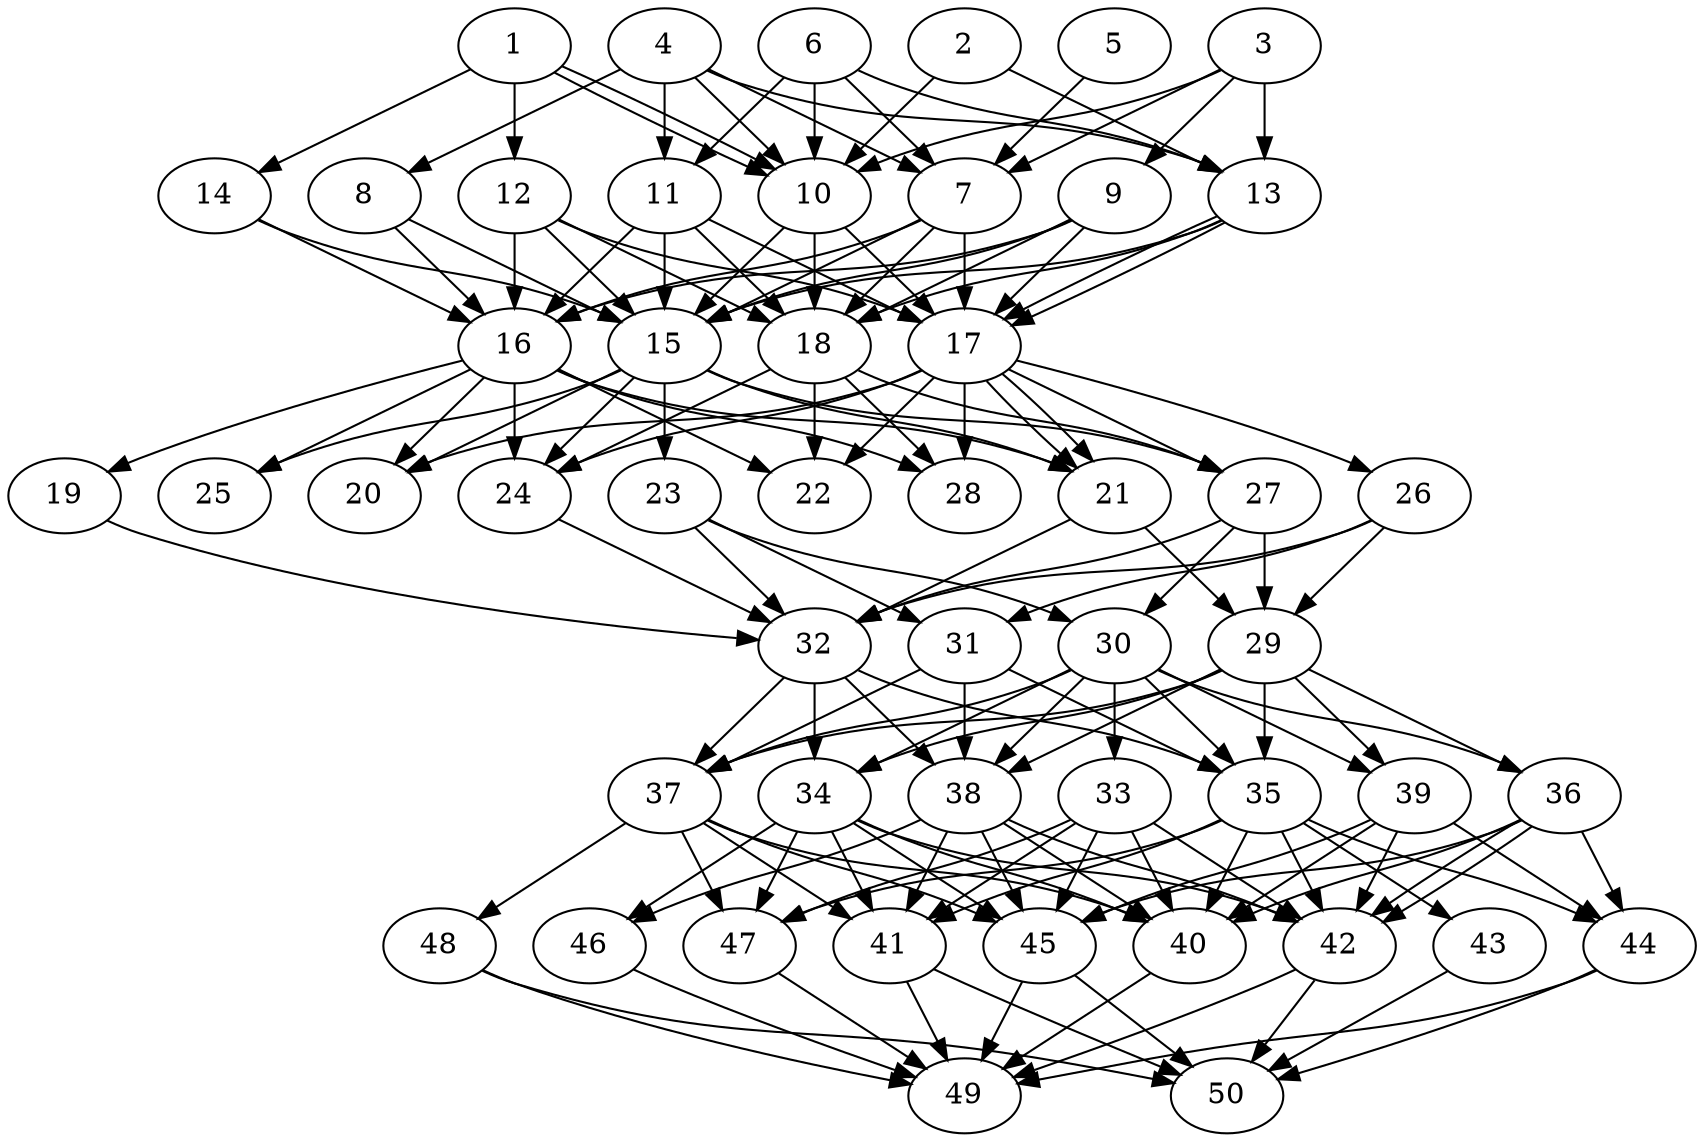 // DAG automatically generated by daggen at Thu Oct  3 14:07:58 2019
// ./daggen --dot -n 50 --ccr 0.4 --fat 0.5 --regular 0.5 --density 0.9 --mindata 5242880 --maxdata 52428800 
digraph G {
  1 [size="106964480", alpha="0.03", expect_size="42785792"] 
  1 -> 10 [size ="42785792"]
  1 -> 10 [size ="42785792"]
  1 -> 12 [size ="42785792"]
  1 -> 14 [size ="42785792"]
  2 [size="44549120", alpha="0.12", expect_size="17819648"] 
  2 -> 10 [size ="17819648"]
  2 -> 13 [size ="17819648"]
  3 [size="51765760", alpha="0.04", expect_size="20706304"] 
  3 -> 7 [size ="20706304"]
  3 -> 9 [size ="20706304"]
  3 -> 10 [size ="20706304"]
  3 -> 13 [size ="20706304"]
  4 [size="85506560", alpha="0.02", expect_size="34202624"] 
  4 -> 7 [size ="34202624"]
  4 -> 8 [size ="34202624"]
  4 -> 10 [size ="34202624"]
  4 -> 11 [size ="34202624"]
  4 -> 13 [size ="34202624"]
  5 [size="129809920", alpha="0.19", expect_size="51923968"] 
  5 -> 7 [size ="51923968"]
  6 [size="57761280", alpha="0.14", expect_size="23104512"] 
  6 -> 7 [size ="23104512"]
  6 -> 10 [size ="23104512"]
  6 -> 11 [size ="23104512"]
  6 -> 13 [size ="23104512"]
  7 [size="64148480", alpha="0.12", expect_size="25659392"] 
  7 -> 15 [size ="25659392"]
  7 -> 16 [size ="25659392"]
  7 -> 17 [size ="25659392"]
  7 -> 18 [size ="25659392"]
  8 [size="27376640", alpha="0.19", expect_size="10950656"] 
  8 -> 15 [size ="10950656"]
  8 -> 16 [size ="10950656"]
  9 [size="112652800", alpha="0.19", expect_size="45061120"] 
  9 -> 15 [size ="45061120"]
  9 -> 16 [size ="45061120"]
  9 -> 17 [size ="45061120"]
  9 -> 18 [size ="45061120"]
  10 [size="123827200", alpha="0.16", expect_size="49530880"] 
  10 -> 15 [size ="49530880"]
  10 -> 17 [size ="49530880"]
  10 -> 18 [size ="49530880"]
  11 [size="35002880", alpha="0.10", expect_size="14001152"] 
  11 -> 15 [size ="14001152"]
  11 -> 16 [size ="14001152"]
  11 -> 17 [size ="14001152"]
  11 -> 18 [size ="14001152"]
  12 [size="52838400", alpha="0.08", expect_size="21135360"] 
  12 -> 15 [size ="21135360"]
  12 -> 16 [size ="21135360"]
  12 -> 17 [size ="21135360"]
  12 -> 18 [size ="21135360"]
  13 [size="124984320", alpha="0.06", expect_size="49993728"] 
  13 -> 15 [size ="49993728"]
  13 -> 17 [size ="49993728"]
  13 -> 17 [size ="49993728"]
  13 -> 18 [size ="49993728"]
  14 [size="32486400", alpha="0.03", expect_size="12994560"] 
  14 -> 15 [size ="12994560"]
  14 -> 16 [size ="12994560"]
  15 [size="46305280", alpha="0.03", expect_size="18522112"] 
  15 -> 20 [size ="18522112"]
  15 -> 21 [size ="18522112"]
  15 -> 23 [size ="18522112"]
  15 -> 24 [size ="18522112"]
  15 -> 25 [size ="18522112"]
  15 -> 27 [size ="18522112"]
  16 [size="42408960", alpha="0.18", expect_size="16963584"] 
  16 -> 19 [size ="16963584"]
  16 -> 20 [size ="16963584"]
  16 -> 21 [size ="16963584"]
  16 -> 22 [size ="16963584"]
  16 -> 24 [size ="16963584"]
  16 -> 25 [size ="16963584"]
  16 -> 28 [size ="16963584"]
  17 [size="122749440", alpha="0.08", expect_size="49099776"] 
  17 -> 20 [size ="49099776"]
  17 -> 21 [size ="49099776"]
  17 -> 21 [size ="49099776"]
  17 -> 22 [size ="49099776"]
  17 -> 24 [size ="49099776"]
  17 -> 26 [size ="49099776"]
  17 -> 27 [size ="49099776"]
  17 -> 28 [size ="49099776"]
  18 [size="74160640", alpha="0.07", expect_size="29664256"] 
  18 -> 22 [size ="29664256"]
  18 -> 24 [size ="29664256"]
  18 -> 27 [size ="29664256"]
  18 -> 28 [size ="29664256"]
  19 [size="69934080", alpha="0.11", expect_size="27973632"] 
  19 -> 32 [size ="27973632"]
  20 [size="64872960", alpha="0.07", expect_size="25949184"] 
  21 [size="39165440", alpha="0.18", expect_size="15666176"] 
  21 -> 29 [size ="15666176"]
  21 -> 32 [size ="15666176"]
  22 [size="100756480", alpha="0.15", expect_size="40302592"] 
  23 [size="28277760", alpha="0.19", expect_size="11311104"] 
  23 -> 30 [size ="11311104"]
  23 -> 31 [size ="11311104"]
  23 -> 32 [size ="11311104"]
  24 [size="66560000", alpha="0.15", expect_size="26624000"] 
  24 -> 32 [size ="26624000"]
  25 [size="86817280", alpha="0.11", expect_size="34726912"] 
  26 [size="103329280", alpha="0.14", expect_size="41331712"] 
  26 -> 29 [size ="41331712"]
  26 -> 31 [size ="41331712"]
  26 -> 32 [size ="41331712"]
  27 [size="94218240", alpha="0.06", expect_size="37687296"] 
  27 -> 29 [size ="37687296"]
  27 -> 30 [size ="37687296"]
  27 -> 32 [size ="37687296"]
  28 [size="24192000", alpha="0.20", expect_size="9676800"] 
  29 [size="67468800", alpha="0.11", expect_size="26987520"] 
  29 -> 34 [size ="26987520"]
  29 -> 35 [size ="26987520"]
  29 -> 36 [size ="26987520"]
  29 -> 37 [size ="26987520"]
  29 -> 38 [size ="26987520"]
  29 -> 39 [size ="26987520"]
  30 [size="13283840", alpha="0.01", expect_size="5313536"] 
  30 -> 33 [size ="5313536"]
  30 -> 34 [size ="5313536"]
  30 -> 35 [size ="5313536"]
  30 -> 36 [size ="5313536"]
  30 -> 37 [size ="5313536"]
  30 -> 38 [size ="5313536"]
  30 -> 39 [size ="5313536"]
  31 [size="52339200", alpha="0.15", expect_size="20935680"] 
  31 -> 35 [size ="20935680"]
  31 -> 37 [size ="20935680"]
  31 -> 38 [size ="20935680"]
  32 [size="42560000", alpha="0.15", expect_size="17024000"] 
  32 -> 34 [size ="17024000"]
  32 -> 35 [size ="17024000"]
  32 -> 37 [size ="17024000"]
  32 -> 38 [size ="17024000"]
  33 [size="15395840", alpha="0.15", expect_size="6158336"] 
  33 -> 40 [size ="6158336"]
  33 -> 41 [size ="6158336"]
  33 -> 42 [size ="6158336"]
  33 -> 45 [size ="6158336"]
  33 -> 47 [size ="6158336"]
  34 [size="127467520", alpha="0.17", expect_size="50987008"] 
  34 -> 40 [size ="50987008"]
  34 -> 41 [size ="50987008"]
  34 -> 42 [size ="50987008"]
  34 -> 45 [size ="50987008"]
  34 -> 46 [size ="50987008"]
  34 -> 47 [size ="50987008"]
  35 [size="97280000", alpha="0.06", expect_size="38912000"] 
  35 -> 40 [size ="38912000"]
  35 -> 41 [size ="38912000"]
  35 -> 42 [size ="38912000"]
  35 -> 43 [size ="38912000"]
  35 -> 44 [size ="38912000"]
  35 -> 47 [size ="38912000"]
  36 [size="41541120", alpha="0.19", expect_size="16616448"] 
  36 -> 40 [size ="16616448"]
  36 -> 42 [size ="16616448"]
  36 -> 42 [size ="16616448"]
  36 -> 44 [size ="16616448"]
  36 -> 45 [size ="16616448"]
  37 [size="122867200", alpha="0.11", expect_size="49146880"] 
  37 -> 40 [size ="49146880"]
  37 -> 41 [size ="49146880"]
  37 -> 45 [size ="49146880"]
  37 -> 47 [size ="49146880"]
  37 -> 48 [size ="49146880"]
  38 [size="38407680", alpha="0.13", expect_size="15363072"] 
  38 -> 40 [size ="15363072"]
  38 -> 41 [size ="15363072"]
  38 -> 42 [size ="15363072"]
  38 -> 45 [size ="15363072"]
  38 -> 46 [size ="15363072"]
  39 [size="38364160", alpha="0.05", expect_size="15345664"] 
  39 -> 40 [size ="15345664"]
  39 -> 42 [size ="15345664"]
  39 -> 44 [size ="15345664"]
  39 -> 45 [size ="15345664"]
  40 [size="104314880", alpha="0.05", expect_size="41725952"] 
  40 -> 49 [size ="41725952"]
  41 [size="111055360", alpha="0.10", expect_size="44422144"] 
  41 -> 49 [size ="44422144"]
  41 -> 50 [size ="44422144"]
  42 [size="80481280", alpha="0.10", expect_size="32192512"] 
  42 -> 49 [size ="32192512"]
  42 -> 50 [size ="32192512"]
  43 [size="52323840", alpha="0.13", expect_size="20929536"] 
  43 -> 50 [size ="20929536"]
  44 [size="20497920", alpha="0.04", expect_size="8199168"] 
  44 -> 49 [size ="8199168"]
  44 -> 50 [size ="8199168"]
  45 [size="122352640", alpha="0.08", expect_size="48941056"] 
  45 -> 49 [size ="48941056"]
  45 -> 50 [size ="48941056"]
  46 [size="37189120", alpha="0.08", expect_size="14875648"] 
  46 -> 49 [size ="14875648"]
  47 [size="30243840", alpha="0.01", expect_size="12097536"] 
  47 -> 49 [size ="12097536"]
  48 [size="93196800", alpha="0.16", expect_size="37278720"] 
  48 -> 49 [size ="37278720"]
  48 -> 50 [size ="37278720"]
  49 [size="51169280", alpha="0.20", expect_size="20467712"] 
  50 [size="78955520", alpha="0.04", expect_size="31582208"] 
}
